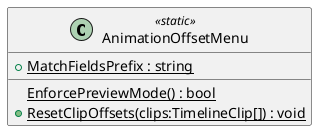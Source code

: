 @startuml
class AnimationOffsetMenu <<static>> {
    + {static} MatchFieldsPrefix : string
    {static} EnforcePreviewMode() : bool
    + {static} ResetClipOffsets(clips:TimelineClip[]) : void
}
@enduml

